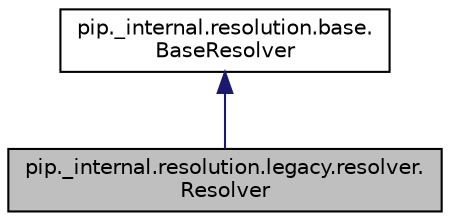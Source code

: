 digraph "pip._internal.resolution.legacy.resolver.Resolver"
{
 // LATEX_PDF_SIZE
  edge [fontname="Helvetica",fontsize="10",labelfontname="Helvetica",labelfontsize="10"];
  node [fontname="Helvetica",fontsize="10",shape=record];
  Node1 [label="pip._internal.resolution.legacy.resolver.\lResolver",height=0.2,width=0.4,color="black", fillcolor="grey75", style="filled", fontcolor="black",tooltip=" "];
  Node2 -> Node1 [dir="back",color="midnightblue",fontsize="10",style="solid"];
  Node2 [label="pip._internal.resolution.base.\lBaseResolver",height=0.2,width=0.4,color="black", fillcolor="white", style="filled",URL="$classpip_1_1__internal_1_1resolution_1_1base_1_1BaseResolver.html",tooltip=" "];
}
